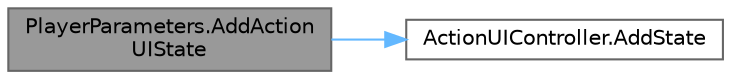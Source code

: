 digraph "PlayerParameters.AddActionUIState"
{
 // LATEX_PDF_SIZE
  bgcolor="transparent";
  edge [fontname=Helvetica,fontsize=10,labelfontname=Helvetica,labelfontsize=10];
  node [fontname=Helvetica,fontsize=10,shape=box,height=0.2,width=0.4];
  rankdir="LR";
  Node1 [id="Node000001",label="PlayerParameters.AddAction\lUIState",height=0.2,width=0.4,color="gray40", fillcolor="grey60", style="filled", fontcolor="black",tooltip=" "];
  Node1 -> Node2 [id="edge1_Node000001_Node000002",color="steelblue1",style="solid",tooltip=" "];
  Node2 [id="Node000002",label="ActionUIController.AddState",height=0.2,width=0.4,color="grey40", fillcolor="white", style="filled",URL="$class_action_u_i_controller.html#a858adc2ace3614ea0594759a1bf1c2dd",tooltip=" "];
}
